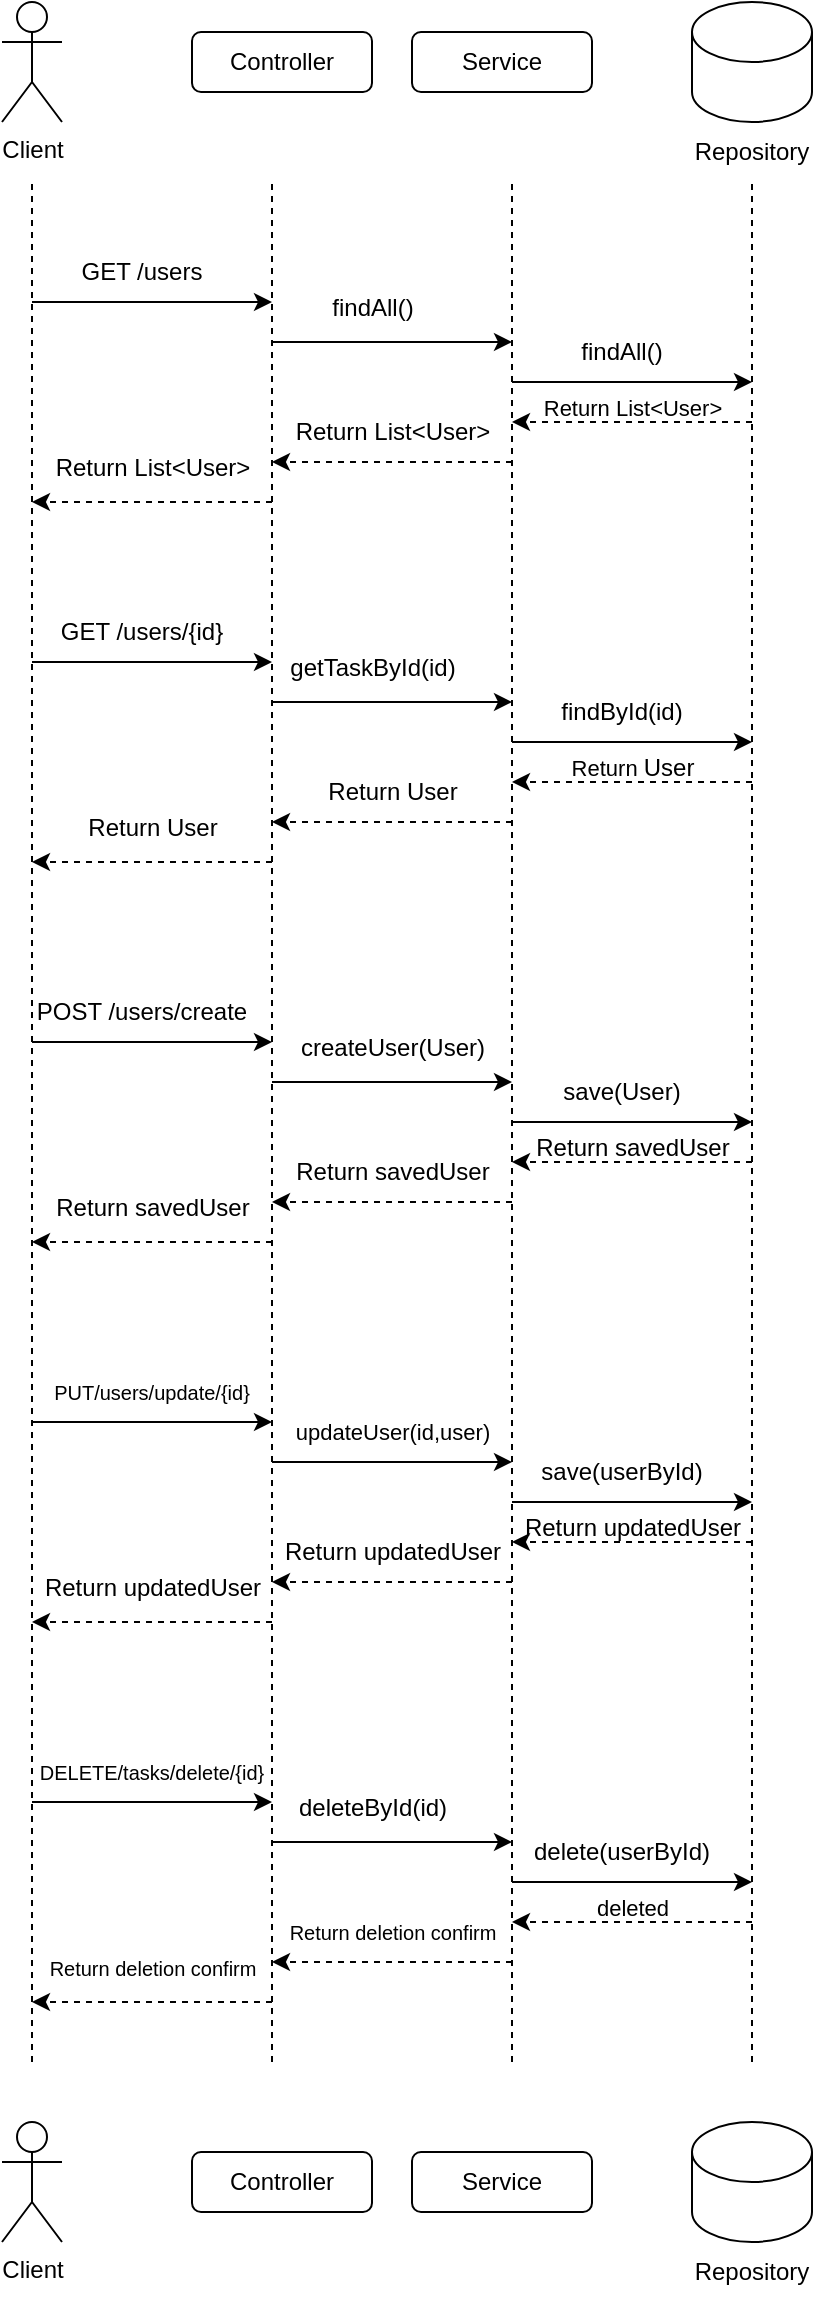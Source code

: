 <mxfile version="23.1.5" type="device">
  <diagram name="Страница — 1" id="z4mvBjcPMECn3iiK8r0x">
    <mxGraphModel dx="1036" dy="606" grid="1" gridSize="10" guides="1" tooltips="1" connect="1" arrows="1" fold="1" page="1" pageScale="1" pageWidth="827" pageHeight="1169" math="0" shadow="0">
      <root>
        <mxCell id="0" />
        <mxCell id="1" parent="0" />
        <mxCell id="OMeql-OrgAwheebtucV6-1" value="" style="endArrow=none;dashed=1;html=1;rounded=0;" edge="1" parent="1">
          <mxGeometry width="50" height="50" relative="1" as="geometry">
            <mxPoint x="240" y="1040" as="sourcePoint" />
            <mxPoint x="240" y="100" as="targetPoint" />
          </mxGeometry>
        </mxCell>
        <mxCell id="OMeql-OrgAwheebtucV6-2" value="Client" style="shape=umlActor;verticalLabelPosition=bottom;verticalAlign=top;html=1;outlineConnect=0;" vertex="1" parent="1">
          <mxGeometry x="225" y="10" width="30" height="60" as="geometry" />
        </mxCell>
        <mxCell id="OMeql-OrgAwheebtucV6-5" value="" style="endArrow=none;dashed=1;html=1;rounded=0;" edge="1" parent="1">
          <mxGeometry width="50" height="50" relative="1" as="geometry">
            <mxPoint x="360" y="1040" as="sourcePoint" />
            <mxPoint x="360" y="100" as="targetPoint" />
          </mxGeometry>
        </mxCell>
        <mxCell id="OMeql-OrgAwheebtucV6-6" value="" style="endArrow=none;dashed=1;html=1;rounded=0;" edge="1" parent="1">
          <mxGeometry width="50" height="50" relative="1" as="geometry">
            <mxPoint x="480" y="1040" as="sourcePoint" />
            <mxPoint x="480" y="100" as="targetPoint" />
          </mxGeometry>
        </mxCell>
        <mxCell id="OMeql-OrgAwheebtucV6-7" value="" style="endArrow=none;dashed=1;html=1;rounded=0;" edge="1" parent="1">
          <mxGeometry width="50" height="50" relative="1" as="geometry">
            <mxPoint x="600" y="1040" as="sourcePoint" />
            <mxPoint x="600" y="100" as="targetPoint" />
          </mxGeometry>
        </mxCell>
        <mxCell id="OMeql-OrgAwheebtucV6-9" value="" style="shape=cylinder3;whiteSpace=wrap;html=1;boundedLbl=1;backgroundOutline=1;size=15;" vertex="1" parent="1">
          <mxGeometry x="570" y="10" width="60" height="60" as="geometry" />
        </mxCell>
        <mxCell id="OMeql-OrgAwheebtucV6-10" value="Repository" style="text;html=1;align=center;verticalAlign=middle;whiteSpace=wrap;rounded=0;" vertex="1" parent="1">
          <mxGeometry x="570" y="70" width="60" height="30" as="geometry" />
        </mxCell>
        <mxCell id="OMeql-OrgAwheebtucV6-11" value="Controller" style="rounded=1;whiteSpace=wrap;html=1;" vertex="1" parent="1">
          <mxGeometry x="320" y="25" width="90" height="30" as="geometry" />
        </mxCell>
        <mxCell id="OMeql-OrgAwheebtucV6-12" value="Service" style="rounded=1;whiteSpace=wrap;html=1;" vertex="1" parent="1">
          <mxGeometry x="430" y="25" width="90" height="30" as="geometry" />
        </mxCell>
        <mxCell id="OMeql-OrgAwheebtucV6-13" value="Client" style="shape=umlActor;verticalLabelPosition=bottom;verticalAlign=top;html=1;outlineConnect=0;" vertex="1" parent="1">
          <mxGeometry x="225" y="1070" width="30" height="60" as="geometry" />
        </mxCell>
        <mxCell id="OMeql-OrgAwheebtucV6-14" value="" style="shape=cylinder3;whiteSpace=wrap;html=1;boundedLbl=1;backgroundOutline=1;size=15;" vertex="1" parent="1">
          <mxGeometry x="570" y="1070" width="60" height="60" as="geometry" />
        </mxCell>
        <mxCell id="OMeql-OrgAwheebtucV6-15" value="Repository" style="text;html=1;align=center;verticalAlign=middle;whiteSpace=wrap;rounded=0;" vertex="1" parent="1">
          <mxGeometry x="570" y="1130" width="60" height="30" as="geometry" />
        </mxCell>
        <mxCell id="OMeql-OrgAwheebtucV6-16" value="Controller" style="rounded=1;whiteSpace=wrap;html=1;" vertex="1" parent="1">
          <mxGeometry x="320" y="1085" width="90" height="30" as="geometry" />
        </mxCell>
        <mxCell id="OMeql-OrgAwheebtucV6-17" value="Service" style="rounded=1;whiteSpace=wrap;html=1;" vertex="1" parent="1">
          <mxGeometry x="430" y="1085" width="90" height="30" as="geometry" />
        </mxCell>
        <mxCell id="OMeql-OrgAwheebtucV6-18" value="" style="endArrow=classic;html=1;rounded=0;" edge="1" parent="1">
          <mxGeometry width="50" height="50" relative="1" as="geometry">
            <mxPoint x="240" y="160" as="sourcePoint" />
            <mxPoint x="360" y="160" as="targetPoint" />
          </mxGeometry>
        </mxCell>
        <mxCell id="OMeql-OrgAwheebtucV6-19" value="GET /users" style="text;html=1;align=center;verticalAlign=middle;whiteSpace=wrap;rounded=0;" vertex="1" parent="1">
          <mxGeometry x="260" y="130" width="70" height="30" as="geometry" />
        </mxCell>
        <mxCell id="OMeql-OrgAwheebtucV6-20" value="" style="endArrow=classic;html=1;rounded=0;" edge="1" parent="1">
          <mxGeometry width="50" height="50" relative="1" as="geometry">
            <mxPoint x="360" y="180" as="sourcePoint" />
            <mxPoint x="480" y="180" as="targetPoint" />
          </mxGeometry>
        </mxCell>
        <mxCell id="OMeql-OrgAwheebtucV6-21" value="" style="endArrow=classic;html=1;rounded=0;" edge="1" parent="1">
          <mxGeometry width="50" height="50" relative="1" as="geometry">
            <mxPoint x="480" y="200" as="sourcePoint" />
            <mxPoint x="600" y="200" as="targetPoint" />
          </mxGeometry>
        </mxCell>
        <mxCell id="OMeql-OrgAwheebtucV6-22" value="findAll()" style="text;html=1;align=center;verticalAlign=middle;whiteSpace=wrap;rounded=0;" vertex="1" parent="1">
          <mxGeometry x="500" y="170" width="70" height="30" as="geometry" />
        </mxCell>
        <mxCell id="OMeql-OrgAwheebtucV6-23" value="findAll()" style="text;html=1;align=center;verticalAlign=middle;resizable=0;points=[];autosize=1;strokeColor=none;fillColor=none;" vertex="1" parent="1">
          <mxGeometry x="380" y="148" width="60" height="30" as="geometry" />
        </mxCell>
        <mxCell id="OMeql-OrgAwheebtucV6-25" value="" style="endArrow=classic;html=1;rounded=0;dashed=1;" edge="1" parent="1">
          <mxGeometry width="50" height="50" relative="1" as="geometry">
            <mxPoint x="480" y="240" as="sourcePoint" />
            <mxPoint x="360" y="240" as="targetPoint" />
          </mxGeometry>
        </mxCell>
        <mxCell id="OMeql-OrgAwheebtucV6-27" value="" style="endArrow=classic;html=1;rounded=0;dashed=1;" edge="1" parent="1">
          <mxGeometry width="50" height="50" relative="1" as="geometry">
            <mxPoint x="600" y="220" as="sourcePoint" />
            <mxPoint x="480" y="220" as="targetPoint" />
          </mxGeometry>
        </mxCell>
        <mxCell id="OMeql-OrgAwheebtucV6-28" value="" style="endArrow=classic;html=1;rounded=0;dashed=1;" edge="1" parent="1">
          <mxGeometry width="50" height="50" relative="1" as="geometry">
            <mxPoint x="360" y="260" as="sourcePoint" />
            <mxPoint x="240" y="260" as="targetPoint" />
          </mxGeometry>
        </mxCell>
        <mxCell id="OMeql-OrgAwheebtucV6-29" value="&lt;font style=&quot;font-size: 11px;&quot;&gt;Return List&amp;lt;User&amp;gt;&lt;/font&gt;" style="text;html=1;align=center;verticalAlign=middle;resizable=0;points=[];autosize=1;strokeColor=none;fillColor=none;" vertex="1" parent="1">
          <mxGeometry x="485" y="198" width="110" height="30" as="geometry" />
        </mxCell>
        <mxCell id="OMeql-OrgAwheebtucV6-31" value="Return List&amp;lt;User&amp;gt;" style="text;html=1;align=center;verticalAlign=middle;resizable=0;points=[];autosize=1;strokeColor=none;fillColor=none;" vertex="1" parent="1">
          <mxGeometry x="360" y="210" width="120" height="30" as="geometry" />
        </mxCell>
        <mxCell id="OMeql-OrgAwheebtucV6-32" value="Return List&amp;lt;User&amp;gt;" style="text;html=1;align=center;verticalAlign=middle;resizable=0;points=[];autosize=1;strokeColor=none;fillColor=none;" vertex="1" parent="1">
          <mxGeometry x="240" y="228" width="120" height="30" as="geometry" />
        </mxCell>
        <mxCell id="OMeql-OrgAwheebtucV6-33" value="" style="endArrow=classic;html=1;rounded=0;" edge="1" parent="1">
          <mxGeometry width="50" height="50" relative="1" as="geometry">
            <mxPoint x="240" y="340" as="sourcePoint" />
            <mxPoint x="360" y="340" as="targetPoint" />
          </mxGeometry>
        </mxCell>
        <mxCell id="OMeql-OrgAwheebtucV6-34" value="GET /users/{id}" style="text;html=1;align=center;verticalAlign=middle;whiteSpace=wrap;rounded=0;" vertex="1" parent="1">
          <mxGeometry x="240" y="310" width="110" height="30" as="geometry" />
        </mxCell>
        <mxCell id="OMeql-OrgAwheebtucV6-35" value="" style="endArrow=classic;html=1;rounded=0;" edge="1" parent="1">
          <mxGeometry width="50" height="50" relative="1" as="geometry">
            <mxPoint x="360" y="360" as="sourcePoint" />
            <mxPoint x="480" y="360" as="targetPoint" />
          </mxGeometry>
        </mxCell>
        <mxCell id="OMeql-OrgAwheebtucV6-36" value="" style="endArrow=classic;html=1;rounded=0;" edge="1" parent="1">
          <mxGeometry width="50" height="50" relative="1" as="geometry">
            <mxPoint x="480" y="380" as="sourcePoint" />
            <mxPoint x="600" y="380" as="targetPoint" />
          </mxGeometry>
        </mxCell>
        <mxCell id="OMeql-OrgAwheebtucV6-37" value="findById(id)" style="text;html=1;align=center;verticalAlign=middle;whiteSpace=wrap;rounded=0;" vertex="1" parent="1">
          <mxGeometry x="500" y="350" width="70" height="30" as="geometry" />
        </mxCell>
        <mxCell id="OMeql-OrgAwheebtucV6-38" value="getTaskById(id)" style="text;html=1;align=center;verticalAlign=middle;resizable=0;points=[];autosize=1;strokeColor=none;fillColor=none;" vertex="1" parent="1">
          <mxGeometry x="355" y="328" width="110" height="30" as="geometry" />
        </mxCell>
        <mxCell id="OMeql-OrgAwheebtucV6-39" value="" style="endArrow=classic;html=1;rounded=0;dashed=1;" edge="1" parent="1">
          <mxGeometry width="50" height="50" relative="1" as="geometry">
            <mxPoint x="480" y="420" as="sourcePoint" />
            <mxPoint x="360" y="420" as="targetPoint" />
          </mxGeometry>
        </mxCell>
        <mxCell id="OMeql-OrgAwheebtucV6-40" value="" style="endArrow=classic;html=1;rounded=0;dashed=1;" edge="1" parent="1">
          <mxGeometry width="50" height="50" relative="1" as="geometry">
            <mxPoint x="600" y="400" as="sourcePoint" />
            <mxPoint x="480" y="400" as="targetPoint" />
          </mxGeometry>
        </mxCell>
        <mxCell id="OMeql-OrgAwheebtucV6-41" value="" style="endArrow=classic;html=1;rounded=0;dashed=1;" edge="1" parent="1">
          <mxGeometry width="50" height="50" relative="1" as="geometry">
            <mxPoint x="360" y="440" as="sourcePoint" />
            <mxPoint x="240" y="440" as="targetPoint" />
          </mxGeometry>
        </mxCell>
        <mxCell id="OMeql-OrgAwheebtucV6-42" value="&lt;font style=&quot;font-size: 11px;&quot;&gt;Return&amp;nbsp;&lt;/font&gt;User" style="text;html=1;align=center;verticalAlign=middle;resizable=0;points=[];autosize=1;strokeColor=none;fillColor=none;" vertex="1" parent="1">
          <mxGeometry x="500" y="378" width="80" height="30" as="geometry" />
        </mxCell>
        <mxCell id="OMeql-OrgAwheebtucV6-43" value="Return&amp;nbsp;User" style="text;html=1;align=center;verticalAlign=middle;resizable=0;points=[];autosize=1;strokeColor=none;fillColor=none;" vertex="1" parent="1">
          <mxGeometry x="375" y="390" width="90" height="30" as="geometry" />
        </mxCell>
        <mxCell id="OMeql-OrgAwheebtucV6-44" value="Return&amp;nbsp;User" style="text;html=1;align=center;verticalAlign=middle;resizable=0;points=[];autosize=1;strokeColor=none;fillColor=none;" vertex="1" parent="1">
          <mxGeometry x="255" y="408" width="90" height="30" as="geometry" />
        </mxCell>
        <mxCell id="OMeql-OrgAwheebtucV6-45" value="" style="endArrow=classic;html=1;rounded=0;" edge="1" parent="1">
          <mxGeometry width="50" height="50" relative="1" as="geometry">
            <mxPoint x="240" y="530" as="sourcePoint" />
            <mxPoint x="360" y="530" as="targetPoint" />
          </mxGeometry>
        </mxCell>
        <mxCell id="OMeql-OrgAwheebtucV6-46" value="POST /users/create" style="text;html=1;align=center;verticalAlign=middle;whiteSpace=wrap;rounded=0;" vertex="1" parent="1">
          <mxGeometry x="240" y="500" width="110" height="30" as="geometry" />
        </mxCell>
        <mxCell id="OMeql-OrgAwheebtucV6-47" value="" style="endArrow=classic;html=1;rounded=0;" edge="1" parent="1">
          <mxGeometry width="50" height="50" relative="1" as="geometry">
            <mxPoint x="360" y="550" as="sourcePoint" />
            <mxPoint x="480" y="550" as="targetPoint" />
          </mxGeometry>
        </mxCell>
        <mxCell id="OMeql-OrgAwheebtucV6-48" value="" style="endArrow=classic;html=1;rounded=0;" edge="1" parent="1">
          <mxGeometry width="50" height="50" relative="1" as="geometry">
            <mxPoint x="480" y="570" as="sourcePoint" />
            <mxPoint x="600" y="570" as="targetPoint" />
          </mxGeometry>
        </mxCell>
        <mxCell id="OMeql-OrgAwheebtucV6-49" value="save(User)" style="text;html=1;align=center;verticalAlign=middle;whiteSpace=wrap;rounded=0;" vertex="1" parent="1">
          <mxGeometry x="500" y="540" width="70" height="30" as="geometry" />
        </mxCell>
        <mxCell id="OMeql-OrgAwheebtucV6-50" value="createUser(User)" style="text;html=1;align=center;verticalAlign=middle;resizable=0;points=[];autosize=1;strokeColor=none;fillColor=none;" vertex="1" parent="1">
          <mxGeometry x="360" y="518" width="120" height="30" as="geometry" />
        </mxCell>
        <mxCell id="OMeql-OrgAwheebtucV6-51" value="" style="endArrow=classic;html=1;rounded=0;dashed=1;" edge="1" parent="1">
          <mxGeometry width="50" height="50" relative="1" as="geometry">
            <mxPoint x="480" y="610" as="sourcePoint" />
            <mxPoint x="360" y="610" as="targetPoint" />
          </mxGeometry>
        </mxCell>
        <mxCell id="OMeql-OrgAwheebtucV6-52" value="" style="endArrow=classic;html=1;rounded=0;dashed=1;" edge="1" parent="1">
          <mxGeometry width="50" height="50" relative="1" as="geometry">
            <mxPoint x="600" y="590" as="sourcePoint" />
            <mxPoint x="480" y="590" as="targetPoint" />
          </mxGeometry>
        </mxCell>
        <mxCell id="OMeql-OrgAwheebtucV6-53" value="" style="endArrow=classic;html=1;rounded=0;dashed=1;" edge="1" parent="1">
          <mxGeometry width="50" height="50" relative="1" as="geometry">
            <mxPoint x="360" y="630" as="sourcePoint" />
            <mxPoint x="240" y="630" as="targetPoint" />
          </mxGeometry>
        </mxCell>
        <mxCell id="OMeql-OrgAwheebtucV6-54" value="Return savedUser" style="text;html=1;align=center;verticalAlign=middle;resizable=0;points=[];autosize=1;strokeColor=none;fillColor=none;" vertex="1" parent="1">
          <mxGeometry x="480" y="568" width="120" height="30" as="geometry" />
        </mxCell>
        <mxCell id="OMeql-OrgAwheebtucV6-55" value="Return savedUser" style="text;html=1;align=center;verticalAlign=middle;resizable=0;points=[];autosize=1;strokeColor=none;fillColor=none;" vertex="1" parent="1">
          <mxGeometry x="360" y="580" width="120" height="30" as="geometry" />
        </mxCell>
        <mxCell id="OMeql-OrgAwheebtucV6-56" value="Return savedUser" style="text;html=1;align=center;verticalAlign=middle;resizable=0;points=[];autosize=1;strokeColor=none;fillColor=none;" vertex="1" parent="1">
          <mxGeometry x="240" y="598" width="120" height="30" as="geometry" />
        </mxCell>
        <mxCell id="OMeql-OrgAwheebtucV6-57" value="" style="endArrow=classic;html=1;rounded=0;" edge="1" parent="1">
          <mxGeometry width="50" height="50" relative="1" as="geometry">
            <mxPoint x="240" y="720" as="sourcePoint" />
            <mxPoint x="360" y="720" as="targetPoint" />
          </mxGeometry>
        </mxCell>
        <mxCell id="OMeql-OrgAwheebtucV6-58" value="&lt;font style=&quot;font-size: 10px;&quot;&gt;PUT/users/update/{id}&lt;/font&gt;" style="text;html=1;align=center;verticalAlign=middle;whiteSpace=wrap;rounded=0;" vertex="1" parent="1">
          <mxGeometry x="245" y="690" width="110" height="30" as="geometry" />
        </mxCell>
        <mxCell id="OMeql-OrgAwheebtucV6-59" value="" style="endArrow=classic;html=1;rounded=0;" edge="1" parent="1">
          <mxGeometry width="50" height="50" relative="1" as="geometry">
            <mxPoint x="360" y="740" as="sourcePoint" />
            <mxPoint x="480" y="740" as="targetPoint" />
          </mxGeometry>
        </mxCell>
        <mxCell id="OMeql-OrgAwheebtucV6-60" value="" style="endArrow=classic;html=1;rounded=0;" edge="1" parent="1">
          <mxGeometry width="50" height="50" relative="1" as="geometry">
            <mxPoint x="480" y="760" as="sourcePoint" />
            <mxPoint x="600" y="760" as="targetPoint" />
          </mxGeometry>
        </mxCell>
        <mxCell id="OMeql-OrgAwheebtucV6-61" value="save(userById)" style="text;html=1;align=center;verticalAlign=middle;whiteSpace=wrap;rounded=0;" vertex="1" parent="1">
          <mxGeometry x="500" y="730" width="70" height="30" as="geometry" />
        </mxCell>
        <mxCell id="OMeql-OrgAwheebtucV6-62" value="&lt;font style=&quot;font-size: 11px;&quot;&gt;updateUser(id,user)&lt;/font&gt;" style="text;html=1;align=center;verticalAlign=middle;resizable=0;points=[];autosize=1;strokeColor=none;fillColor=none;" vertex="1" parent="1">
          <mxGeometry x="360" y="710" width="120" height="30" as="geometry" />
        </mxCell>
        <mxCell id="OMeql-OrgAwheebtucV6-63" value="" style="endArrow=classic;html=1;rounded=0;dashed=1;" edge="1" parent="1">
          <mxGeometry width="50" height="50" relative="1" as="geometry">
            <mxPoint x="480" y="800" as="sourcePoint" />
            <mxPoint x="360" y="800" as="targetPoint" />
          </mxGeometry>
        </mxCell>
        <mxCell id="OMeql-OrgAwheebtucV6-64" value="" style="endArrow=classic;html=1;rounded=0;dashed=1;" edge="1" parent="1">
          <mxGeometry width="50" height="50" relative="1" as="geometry">
            <mxPoint x="600" y="780" as="sourcePoint" />
            <mxPoint x="480" y="780" as="targetPoint" />
          </mxGeometry>
        </mxCell>
        <mxCell id="OMeql-OrgAwheebtucV6-65" value="" style="endArrow=classic;html=1;rounded=0;dashed=1;" edge="1" parent="1">
          <mxGeometry width="50" height="50" relative="1" as="geometry">
            <mxPoint x="360" y="820" as="sourcePoint" />
            <mxPoint x="240" y="820" as="targetPoint" />
          </mxGeometry>
        </mxCell>
        <mxCell id="OMeql-OrgAwheebtucV6-66" value="Return&amp;nbsp;updatedUser" style="text;html=1;align=center;verticalAlign=middle;resizable=0;points=[];autosize=1;strokeColor=none;fillColor=none;" vertex="1" parent="1">
          <mxGeometry x="475" y="758" width="130" height="30" as="geometry" />
        </mxCell>
        <mxCell id="OMeql-OrgAwheebtucV6-67" value="Return updatedUser" style="text;html=1;align=center;verticalAlign=middle;resizable=0;points=[];autosize=1;strokeColor=none;fillColor=none;" vertex="1" parent="1">
          <mxGeometry x="355" y="770" width="130" height="30" as="geometry" />
        </mxCell>
        <mxCell id="OMeql-OrgAwheebtucV6-68" value="Return updatedUser" style="text;html=1;align=center;verticalAlign=middle;resizable=0;points=[];autosize=1;strokeColor=none;fillColor=none;" vertex="1" parent="1">
          <mxGeometry x="235" y="788" width="130" height="30" as="geometry" />
        </mxCell>
        <mxCell id="OMeql-OrgAwheebtucV6-69" value="" style="endArrow=classic;html=1;rounded=0;" edge="1" parent="1">
          <mxGeometry width="50" height="50" relative="1" as="geometry">
            <mxPoint x="240" y="910" as="sourcePoint" />
            <mxPoint x="360" y="910" as="targetPoint" />
          </mxGeometry>
        </mxCell>
        <mxCell id="OMeql-OrgAwheebtucV6-70" value="&lt;font style=&quot;font-size: 10px;&quot;&gt;DELETE/tasks/delete/{id}&lt;/font&gt;" style="text;html=1;align=center;verticalAlign=middle;whiteSpace=wrap;rounded=0;" vertex="1" parent="1">
          <mxGeometry x="245" y="880" width="110" height="30" as="geometry" />
        </mxCell>
        <mxCell id="OMeql-OrgAwheebtucV6-71" value="" style="endArrow=classic;html=1;rounded=0;" edge="1" parent="1">
          <mxGeometry width="50" height="50" relative="1" as="geometry">
            <mxPoint x="360" y="930" as="sourcePoint" />
            <mxPoint x="480" y="930" as="targetPoint" />
          </mxGeometry>
        </mxCell>
        <mxCell id="OMeql-OrgAwheebtucV6-72" value="" style="endArrow=classic;html=1;rounded=0;" edge="1" parent="1">
          <mxGeometry width="50" height="50" relative="1" as="geometry">
            <mxPoint x="480" y="950" as="sourcePoint" />
            <mxPoint x="600" y="950" as="targetPoint" />
          </mxGeometry>
        </mxCell>
        <mxCell id="OMeql-OrgAwheebtucV6-73" value="delete(userById)" style="text;html=1;align=center;verticalAlign=middle;whiteSpace=wrap;rounded=0;" vertex="1" parent="1">
          <mxGeometry x="500" y="920" width="70" height="30" as="geometry" />
        </mxCell>
        <mxCell id="OMeql-OrgAwheebtucV6-74" value="deleteById(id)" style="text;html=1;align=center;verticalAlign=middle;resizable=0;points=[];autosize=1;strokeColor=none;fillColor=none;" vertex="1" parent="1">
          <mxGeometry x="360" y="898" width="100" height="30" as="geometry" />
        </mxCell>
        <mxCell id="OMeql-OrgAwheebtucV6-75" value="" style="endArrow=classic;html=1;rounded=0;dashed=1;" edge="1" parent="1">
          <mxGeometry width="50" height="50" relative="1" as="geometry">
            <mxPoint x="480" y="990" as="sourcePoint" />
            <mxPoint x="360" y="990" as="targetPoint" />
          </mxGeometry>
        </mxCell>
        <mxCell id="OMeql-OrgAwheebtucV6-76" value="" style="endArrow=classic;html=1;rounded=0;dashed=1;" edge="1" parent="1">
          <mxGeometry width="50" height="50" relative="1" as="geometry">
            <mxPoint x="600" y="970" as="sourcePoint" />
            <mxPoint x="480" y="970" as="targetPoint" />
          </mxGeometry>
        </mxCell>
        <mxCell id="OMeql-OrgAwheebtucV6-77" value="" style="endArrow=classic;html=1;rounded=0;dashed=1;" edge="1" parent="1">
          <mxGeometry width="50" height="50" relative="1" as="geometry">
            <mxPoint x="360" y="1010" as="sourcePoint" />
            <mxPoint x="240" y="1010" as="targetPoint" />
          </mxGeometry>
        </mxCell>
        <mxCell id="OMeql-OrgAwheebtucV6-78" value="&lt;font style=&quot;font-size: 11px;&quot;&gt;deleted&lt;/font&gt;" style="text;html=1;align=center;verticalAlign=middle;resizable=0;points=[];autosize=1;strokeColor=none;fillColor=none;" vertex="1" parent="1">
          <mxGeometry x="510" y="948" width="60" height="30" as="geometry" />
        </mxCell>
        <mxCell id="OMeql-OrgAwheebtucV6-79" value="&lt;font style=&quot;font-size: 10px;&quot;&gt;Return deletion confirm&lt;/font&gt;" style="text;html=1;align=center;verticalAlign=middle;resizable=0;points=[];autosize=1;strokeColor=none;fillColor=none;" vertex="1" parent="1">
          <mxGeometry x="355" y="960" width="130" height="30" as="geometry" />
        </mxCell>
        <mxCell id="OMeql-OrgAwheebtucV6-80" value="&lt;font style=&quot;font-size: 10px;&quot;&gt;Return deletion confirm&lt;/font&gt;" style="text;html=1;align=center;verticalAlign=middle;resizable=0;points=[];autosize=1;strokeColor=none;fillColor=none;" vertex="1" parent="1">
          <mxGeometry x="235" y="978" width="130" height="30" as="geometry" />
        </mxCell>
      </root>
    </mxGraphModel>
  </diagram>
</mxfile>
